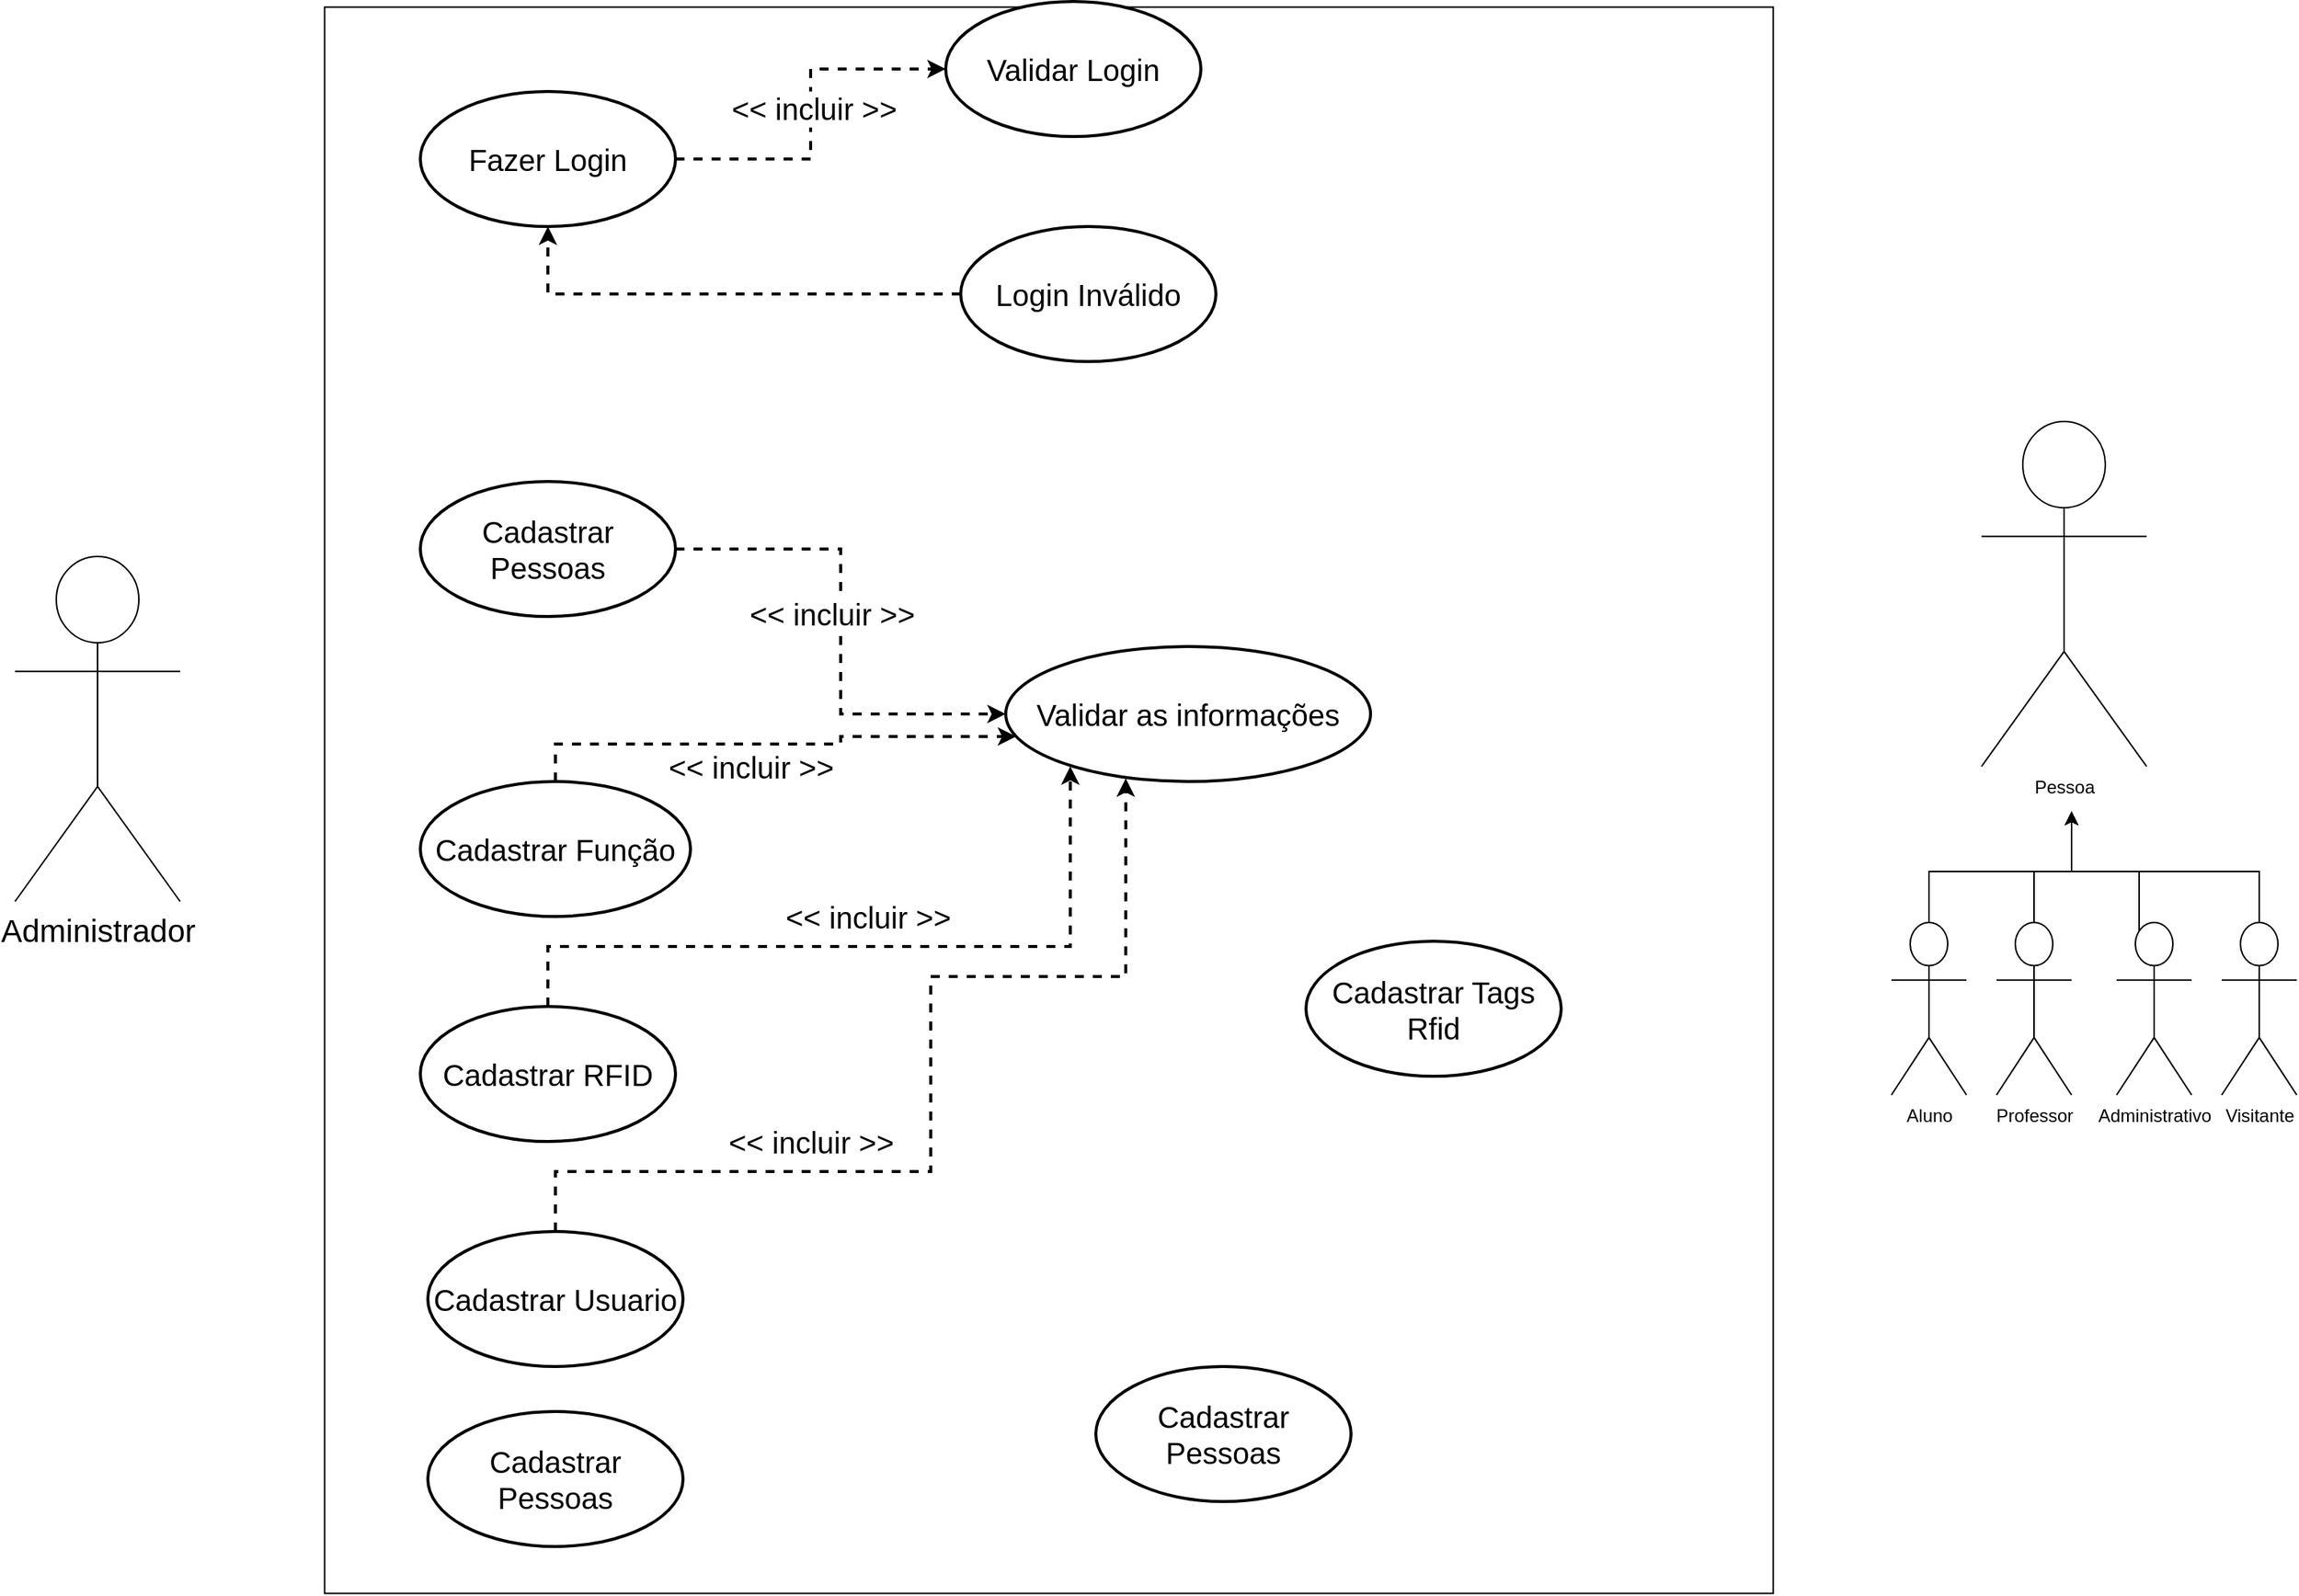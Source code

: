 <mxfile version="24.7.5">
  <diagram name="Página-1" id="NyCLhhYt9VQB0o7ZkaEL">
    <mxGraphModel dx="1304" dy="798" grid="1" gridSize="10" guides="1" tooltips="1" connect="1" arrows="1" fold="1" page="1" pageScale="1" pageWidth="827" pageHeight="1169" math="0" shadow="0">
      <root>
        <mxCell id="0" />
        <mxCell id="1" parent="0" />
        <mxCell id="2xbcmrgEp1bGuqN2L9k1-2" value="" style="rounded=0;whiteSpace=wrap;html=1;rotation=90;" vertex="1" parent="1">
          <mxGeometry x="260" y="80" width="1057.5" height="965" as="geometry" />
        </mxCell>
        <mxCell id="2xbcmrgEp1bGuqN2L9k1-3" value="Pessoa" style="shape=umlActor;verticalLabelPosition=bottom;verticalAlign=top;html=1;outlineConnect=0;" vertex="1" parent="1">
          <mxGeometry x="1410" y="310" width="110" height="230" as="geometry" />
        </mxCell>
        <mxCell id="2xbcmrgEp1bGuqN2L9k1-11" style="edgeStyle=orthogonalEdgeStyle;rounded=0;orthogonalLoop=1;jettySize=auto;html=1;" edge="1" parent="1" source="2xbcmrgEp1bGuqN2L9k1-4">
          <mxGeometry relative="1" as="geometry">
            <mxPoint x="1470" y="570" as="targetPoint" />
            <Array as="points">
              <mxPoint x="1375" y="610" />
              <mxPoint x="1470" y="610" />
            </Array>
          </mxGeometry>
        </mxCell>
        <mxCell id="2xbcmrgEp1bGuqN2L9k1-4" value="Aluno" style="shape=umlActor;verticalLabelPosition=bottom;verticalAlign=top;html=1;outlineConnect=0;" vertex="1" parent="1">
          <mxGeometry x="1350" y="644" width="50" height="115" as="geometry" />
        </mxCell>
        <mxCell id="2xbcmrgEp1bGuqN2L9k1-14" style="edgeStyle=orthogonalEdgeStyle;rounded=0;orthogonalLoop=1;jettySize=auto;html=1;" edge="1" parent="1" source="2xbcmrgEp1bGuqN2L9k1-6">
          <mxGeometry relative="1" as="geometry">
            <mxPoint x="1470" y="570" as="targetPoint" />
            <Array as="points">
              <mxPoint x="1445" y="610" />
              <mxPoint x="1470" y="610" />
            </Array>
          </mxGeometry>
        </mxCell>
        <mxCell id="2xbcmrgEp1bGuqN2L9k1-6" value="Professor" style="shape=umlActor;verticalLabelPosition=bottom;verticalAlign=top;html=1;outlineConnect=0;" vertex="1" parent="1">
          <mxGeometry x="1420" y="644" width="50" height="115" as="geometry" />
        </mxCell>
        <mxCell id="2xbcmrgEp1bGuqN2L9k1-16" style="edgeStyle=orthogonalEdgeStyle;rounded=0;orthogonalLoop=1;jettySize=auto;html=1;" edge="1" parent="1" source="2xbcmrgEp1bGuqN2L9k1-8">
          <mxGeometry relative="1" as="geometry">
            <mxPoint x="1470" y="570" as="targetPoint" />
            <Array as="points">
              <mxPoint x="1595" y="610" />
              <mxPoint x="1470" y="610" />
            </Array>
          </mxGeometry>
        </mxCell>
        <mxCell id="2xbcmrgEp1bGuqN2L9k1-8" value="Visitante" style="shape=umlActor;verticalLabelPosition=bottom;verticalAlign=top;html=1;outlineConnect=0;" vertex="1" parent="1">
          <mxGeometry x="1570" y="644" width="50" height="115" as="geometry" />
        </mxCell>
        <mxCell id="2xbcmrgEp1bGuqN2L9k1-20" style="edgeStyle=orthogonalEdgeStyle;rounded=0;orthogonalLoop=1;jettySize=auto;html=1;" edge="1" parent="1">
          <mxGeometry relative="1" as="geometry">
            <mxPoint x="1470" y="570" as="targetPoint" />
            <mxPoint x="1515.004" y="654" as="sourcePoint" />
            <Array as="points">
              <mxPoint x="1515" y="610" />
              <mxPoint x="1470" y="610" />
            </Array>
          </mxGeometry>
        </mxCell>
        <mxCell id="2xbcmrgEp1bGuqN2L9k1-19" value="Administrativo" style="shape=umlActor;verticalLabelPosition=bottom;verticalAlign=top;html=1;outlineConnect=0;" vertex="1" parent="1">
          <mxGeometry x="1500" y="644" width="50" height="115" as="geometry" />
        </mxCell>
        <mxCell id="2xbcmrgEp1bGuqN2L9k1-29" style="edgeStyle=orthogonalEdgeStyle;rounded=0;orthogonalLoop=1;jettySize=auto;html=1;dashed=1;strokeWidth=2;" edge="1" parent="1" source="2xbcmrgEp1bGuqN2L9k1-21" target="2xbcmrgEp1bGuqN2L9k1-27">
          <mxGeometry relative="1" as="geometry" />
        </mxCell>
        <mxCell id="2xbcmrgEp1bGuqN2L9k1-36" value="&amp;lt;&amp;lt; incluir &amp;gt;&amp;gt;" style="edgeLabel;html=1;align=center;verticalAlign=middle;resizable=0;points=[];fontSize=20;" vertex="1" connectable="0" parent="2xbcmrgEp1bGuqN2L9k1-29">
          <mxGeometry x="-0.144" y="-2" relative="1" as="geometry">
            <mxPoint y="-22" as="offset" />
          </mxGeometry>
        </mxCell>
        <mxCell id="2xbcmrgEp1bGuqN2L9k1-21" value="Fazer Login" style="ellipse;whiteSpace=wrap;html=1;fontSize=20;strokeWidth=2;" vertex="1" parent="1">
          <mxGeometry x="370" y="90" width="170" height="90" as="geometry" />
        </mxCell>
        <mxCell id="2xbcmrgEp1bGuqN2L9k1-22" value="Administrador" style="shape=umlActor;verticalLabelPosition=bottom;verticalAlign=top;html=1;outlineConnect=0;fontSize=21;" vertex="1" parent="1">
          <mxGeometry x="100" y="400" width="110" height="230" as="geometry" />
        </mxCell>
        <mxCell id="2xbcmrgEp1bGuqN2L9k1-32" style="edgeStyle=orthogonalEdgeStyle;rounded=0;orthogonalLoop=1;jettySize=auto;html=1;entryX=0;entryY=0.5;entryDx=0;entryDy=0;dashed=1;strokeWidth=2;" edge="1" parent="1" source="2xbcmrgEp1bGuqN2L9k1-24" target="2xbcmrgEp1bGuqN2L9k1-26">
          <mxGeometry relative="1" as="geometry" />
        </mxCell>
        <mxCell id="2xbcmrgEp1bGuqN2L9k1-35" value="&amp;lt;&amp;lt; incluir &amp;gt;&amp;gt;" style="edgeLabel;html=1;align=center;verticalAlign=middle;resizable=0;points=[];fontSize=20;fontStyle=0" vertex="1" connectable="0" parent="2xbcmrgEp1bGuqN2L9k1-32">
          <mxGeometry x="-0.068" y="-6" relative="1" as="geometry">
            <mxPoint y="-1" as="offset" />
          </mxGeometry>
        </mxCell>
        <mxCell id="2xbcmrgEp1bGuqN2L9k1-24" value="Cadastrar Pessoas" style="ellipse;whiteSpace=wrap;html=1;fontSize=20;strokeWidth=2;" vertex="1" parent="1">
          <mxGeometry x="370" y="350" width="170" height="90" as="geometry" />
        </mxCell>
        <mxCell id="2xbcmrgEp1bGuqN2L9k1-25" value="Cadastrar Tags Rfid" style="ellipse;whiteSpace=wrap;html=1;fontSize=20;strokeWidth=2;" vertex="1" parent="1">
          <mxGeometry x="960" y="656.5" width="170" height="90" as="geometry" />
        </mxCell>
        <mxCell id="2xbcmrgEp1bGuqN2L9k1-26" value="Validar as informações" style="ellipse;whiteSpace=wrap;html=1;fontSize=20;strokeWidth=2;" vertex="1" parent="1">
          <mxGeometry x="760" y="460" width="243" height="90" as="geometry" />
        </mxCell>
        <mxCell id="2xbcmrgEp1bGuqN2L9k1-27" value="Validar Login" style="ellipse;whiteSpace=wrap;html=1;fontSize=20;strokeWidth=2;" vertex="1" parent="1">
          <mxGeometry x="720" y="30" width="170" height="90" as="geometry" />
        </mxCell>
        <mxCell id="2xbcmrgEp1bGuqN2L9k1-31" style="edgeStyle=orthogonalEdgeStyle;rounded=0;orthogonalLoop=1;jettySize=auto;html=1;exitX=0;exitY=0.5;exitDx=0;exitDy=0;entryX=0.5;entryY=1;entryDx=0;entryDy=0;dashed=1;strokeWidth=2;" edge="1" parent="1" source="2xbcmrgEp1bGuqN2L9k1-30" target="2xbcmrgEp1bGuqN2L9k1-21">
          <mxGeometry relative="1" as="geometry">
            <Array as="points">
              <mxPoint x="455" y="225" />
            </Array>
          </mxGeometry>
        </mxCell>
        <mxCell id="2xbcmrgEp1bGuqN2L9k1-30" value="Login Inválido" style="ellipse;whiteSpace=wrap;html=1;fontSize=20;strokeWidth=2;" vertex="1" parent="1">
          <mxGeometry x="730" y="180" width="170" height="90" as="geometry" />
        </mxCell>
        <mxCell id="2xbcmrgEp1bGuqN2L9k1-40" style="edgeStyle=orthogonalEdgeStyle;rounded=0;orthogonalLoop=1;jettySize=auto;html=1;dashed=1;strokeWidth=2;" edge="1" parent="1" source="2xbcmrgEp1bGuqN2L9k1-37" target="2xbcmrgEp1bGuqN2L9k1-26">
          <mxGeometry relative="1" as="geometry">
            <Array as="points">
              <mxPoint x="460" y="525" />
              <mxPoint x="650" y="525" />
              <mxPoint x="650" y="520" />
            </Array>
          </mxGeometry>
        </mxCell>
        <mxCell id="2xbcmrgEp1bGuqN2L9k1-41" value="&lt;span style=&quot;font-size: 20px;&quot;&gt;&amp;lt;&amp;lt; incluir &amp;gt;&amp;gt;&lt;/span&gt;" style="edgeLabel;html=1;align=center;verticalAlign=middle;resizable=0;points=[];" vertex="1" connectable="0" parent="2xbcmrgEp1bGuqN2L9k1-40">
          <mxGeometry x="-0.408" y="-1" relative="1" as="geometry">
            <mxPoint x="55" y="14" as="offset" />
          </mxGeometry>
        </mxCell>
        <mxCell id="2xbcmrgEp1bGuqN2L9k1-37" value="Cadastrar Função" style="ellipse;whiteSpace=wrap;html=1;fontSize=20;strokeWidth=2;" vertex="1" parent="1">
          <mxGeometry x="370" y="550" width="180" height="90" as="geometry" />
        </mxCell>
        <mxCell id="2xbcmrgEp1bGuqN2L9k1-38" value="Cadastrar RFID" style="ellipse;whiteSpace=wrap;html=1;fontSize=20;strokeWidth=2;" vertex="1" parent="1">
          <mxGeometry x="370" y="700" width="170" height="90" as="geometry" />
        </mxCell>
        <mxCell id="2xbcmrgEp1bGuqN2L9k1-47" style="edgeStyle=orthogonalEdgeStyle;rounded=0;orthogonalLoop=1;jettySize=auto;html=1;dashed=1;strokeWidth=2;entryX=0.329;entryY=0.977;entryDx=0;entryDy=0;entryPerimeter=0;exitX=0.5;exitY=0;exitDx=0;exitDy=0;" edge="1" parent="1" source="2xbcmrgEp1bGuqN2L9k1-39" target="2xbcmrgEp1bGuqN2L9k1-26">
          <mxGeometry relative="1" as="geometry">
            <mxPoint x="460" y="840" as="sourcePoint" />
            <mxPoint x="840" y="550" as="targetPoint" />
            <Array as="points">
              <mxPoint x="460" y="810" />
              <mxPoint x="710" y="810" />
              <mxPoint x="710" y="680" />
              <mxPoint x="840" y="680" />
            </Array>
          </mxGeometry>
        </mxCell>
        <mxCell id="2xbcmrgEp1bGuqN2L9k1-50" value="&lt;span style=&quot;font-size: 20px;&quot;&gt;&amp;lt;&amp;lt; incluir &amp;gt;&amp;gt;&lt;/span&gt;" style="edgeLabel;html=1;align=center;verticalAlign=middle;resizable=0;points=[];" vertex="1" connectable="0" parent="2xbcmrgEp1bGuqN2L9k1-47">
          <mxGeometry x="0.024" y="2" relative="1" as="geometry">
            <mxPoint x="-78" y="39" as="offset" />
          </mxGeometry>
        </mxCell>
        <mxCell id="2xbcmrgEp1bGuqN2L9k1-39" value="Cadastrar Usuario" style="ellipse;whiteSpace=wrap;html=1;fontSize=20;strokeWidth=2;" vertex="1" parent="1">
          <mxGeometry x="375" y="850" width="170" height="90" as="geometry" />
        </mxCell>
        <mxCell id="2xbcmrgEp1bGuqN2L9k1-43" value="Cadastrar Pessoas" style="ellipse;whiteSpace=wrap;html=1;fontSize=20;strokeWidth=2;" vertex="1" parent="1">
          <mxGeometry x="820" y="940" width="170" height="90" as="geometry" />
        </mxCell>
        <mxCell id="2xbcmrgEp1bGuqN2L9k1-44" value="Cadastrar Pessoas" style="ellipse;whiteSpace=wrap;html=1;fontSize=20;strokeWidth=2;" vertex="1" parent="1">
          <mxGeometry x="375" y="970" width="170" height="90" as="geometry" />
        </mxCell>
        <mxCell id="2xbcmrgEp1bGuqN2L9k1-51" style="edgeStyle=orthogonalEdgeStyle;rounded=0;orthogonalLoop=1;jettySize=auto;html=1;entryX=0.177;entryY=0.888;entryDx=0;entryDy=0;entryPerimeter=0;dashed=1;strokeWidth=2;" edge="1" parent="1" source="2xbcmrgEp1bGuqN2L9k1-38" target="2xbcmrgEp1bGuqN2L9k1-26">
          <mxGeometry relative="1" as="geometry">
            <Array as="points">
              <mxPoint x="455" y="660" />
              <mxPoint x="803" y="660" />
            </Array>
          </mxGeometry>
        </mxCell>
        <mxCell id="2xbcmrgEp1bGuqN2L9k1-52" value="&lt;span style=&quot;font-size: 20px;&quot;&gt;&amp;lt;&amp;lt; incluir &amp;gt;&amp;gt;&lt;/span&gt;" style="edgeLabel;html=1;align=center;verticalAlign=middle;resizable=0;points=[];" vertex="1" connectable="0" parent="2xbcmrgEp1bGuqN2L9k1-51">
          <mxGeometry x="-0.109" y="-5" relative="1" as="geometry">
            <mxPoint x="26" y="-25" as="offset" />
          </mxGeometry>
        </mxCell>
      </root>
    </mxGraphModel>
  </diagram>
</mxfile>
